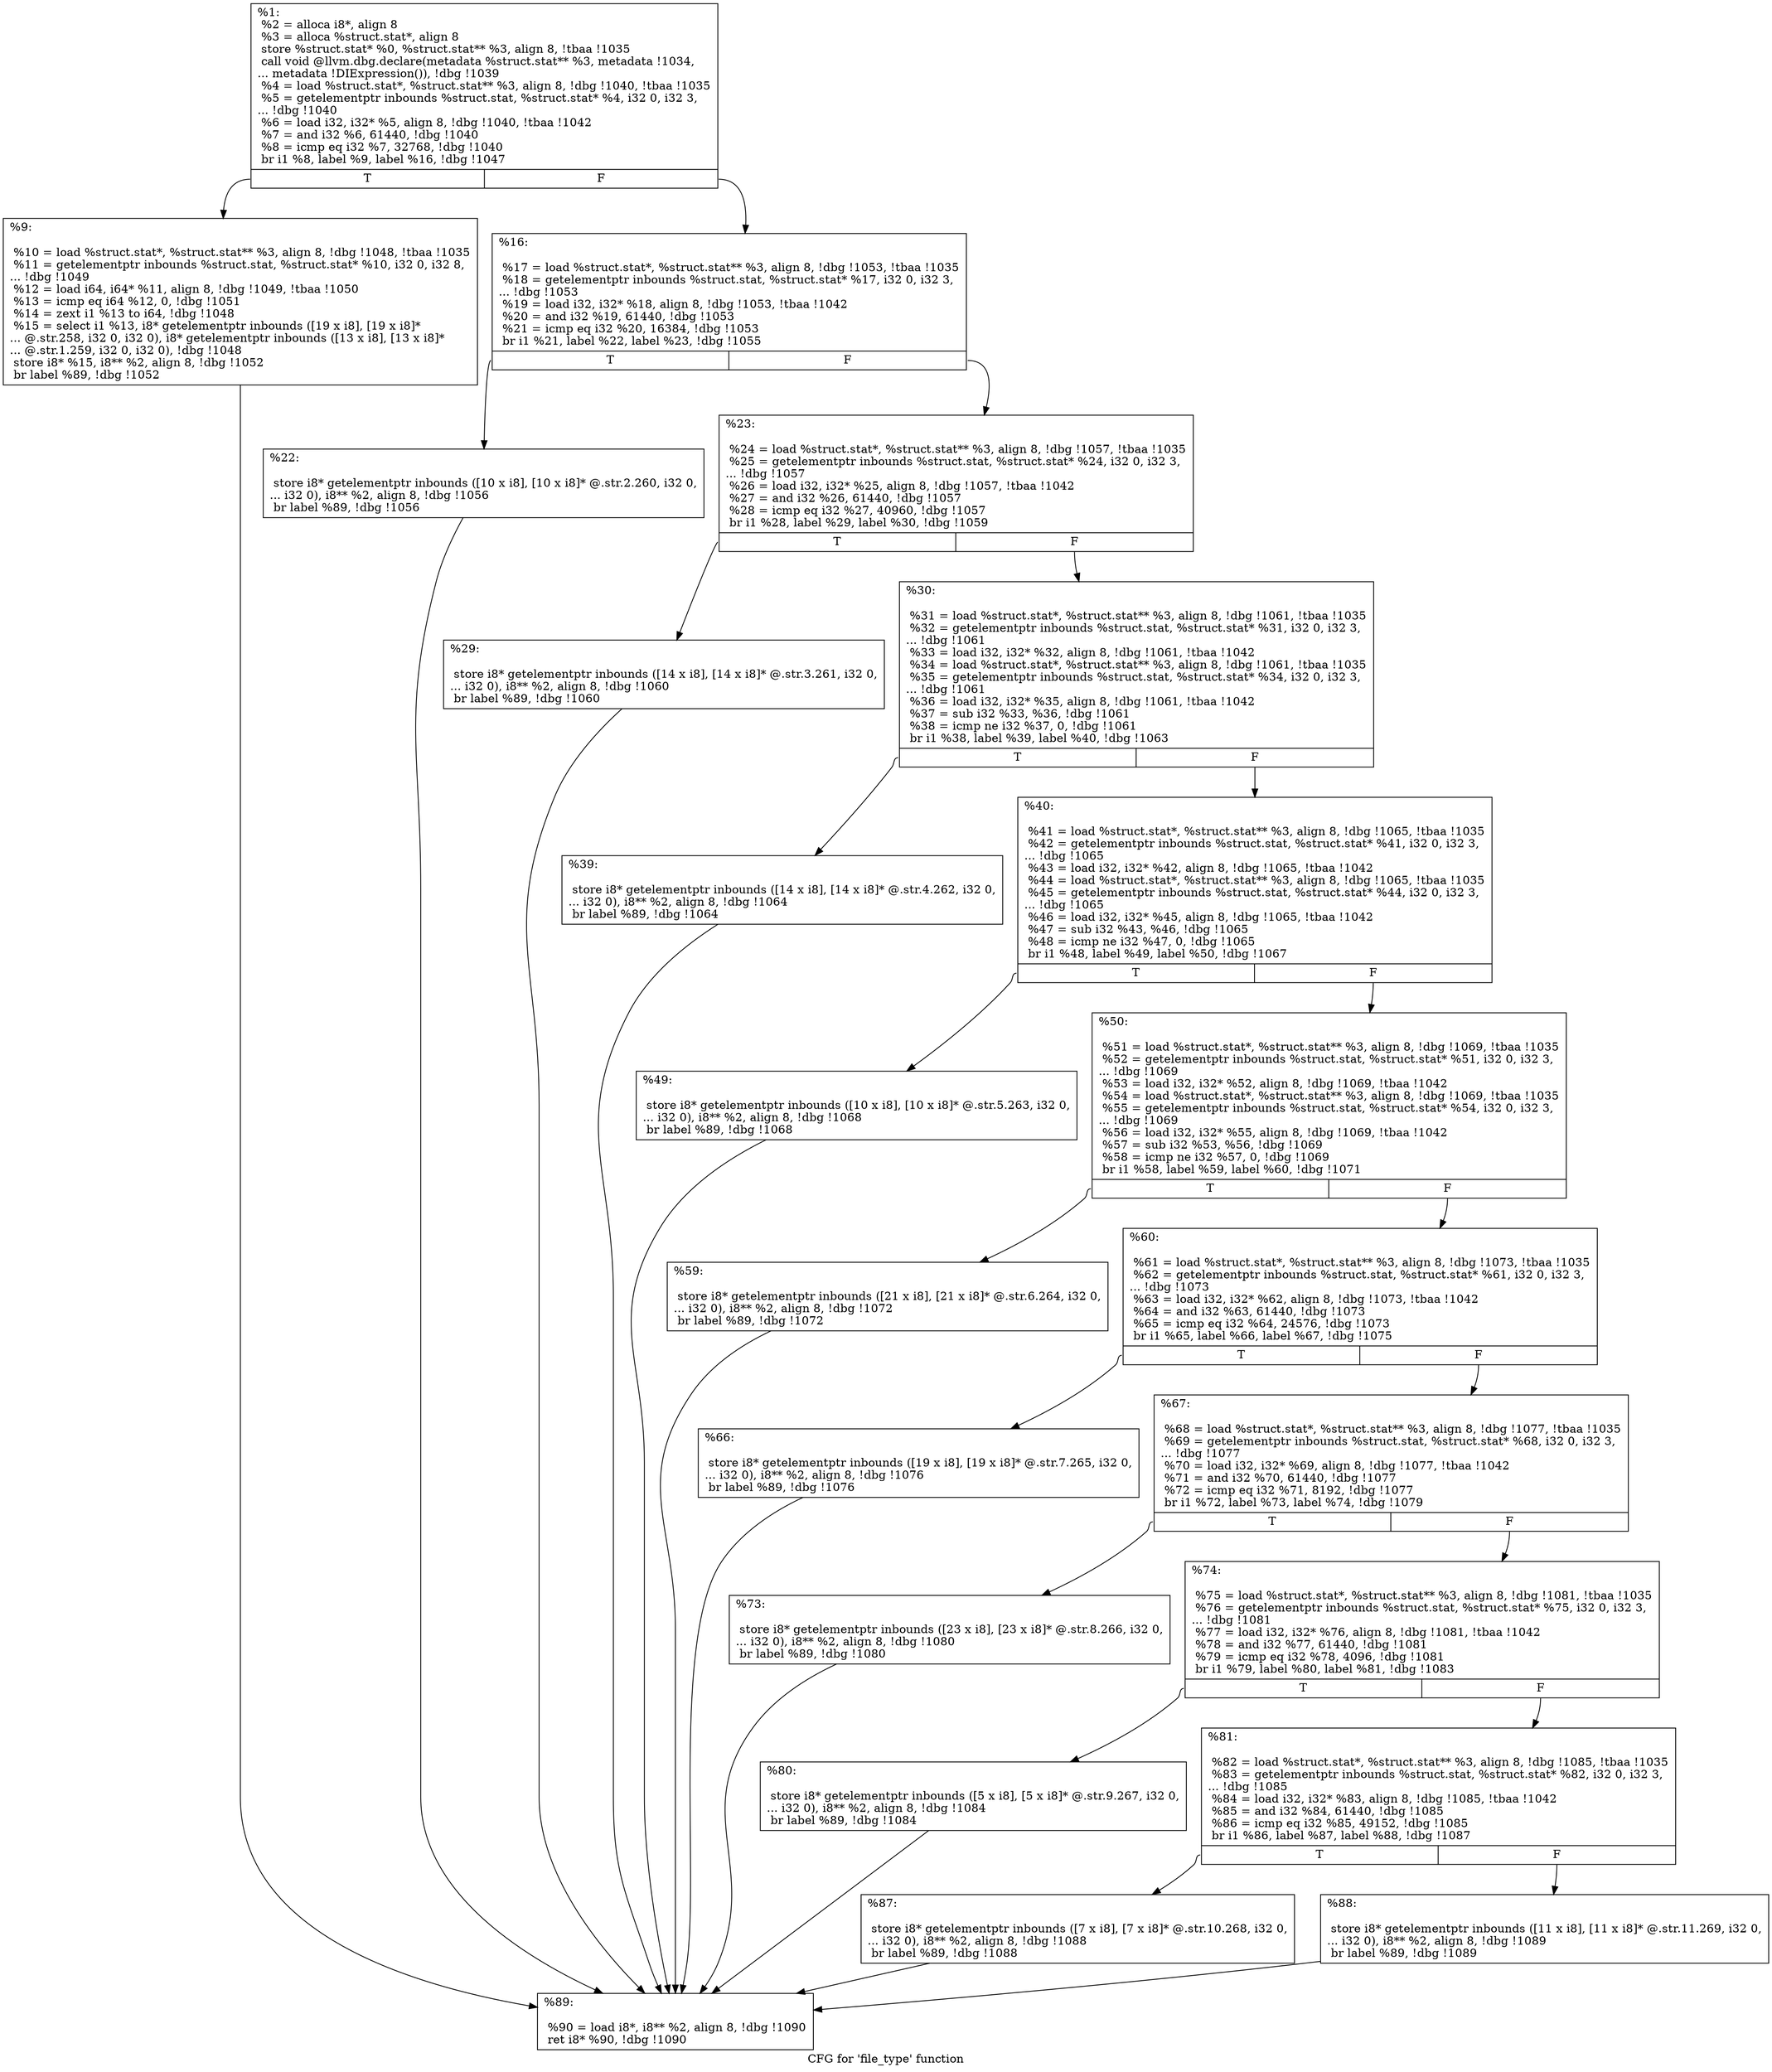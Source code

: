 digraph "CFG for 'file_type' function" {
	label="CFG for 'file_type' function";

	Node0x2504940 [shape=record,label="{%1:\l  %2 = alloca i8*, align 8\l  %3 = alloca %struct.stat*, align 8\l  store %struct.stat* %0, %struct.stat** %3, align 8, !tbaa !1035\l  call void @llvm.dbg.declare(metadata %struct.stat** %3, metadata !1034,\l... metadata !DIExpression()), !dbg !1039\l  %4 = load %struct.stat*, %struct.stat** %3, align 8, !dbg !1040, !tbaa !1035\l  %5 = getelementptr inbounds %struct.stat, %struct.stat* %4, i32 0, i32 3,\l... !dbg !1040\l  %6 = load i32, i32* %5, align 8, !dbg !1040, !tbaa !1042\l  %7 = and i32 %6, 61440, !dbg !1040\l  %8 = icmp eq i32 %7, 32768, !dbg !1040\l  br i1 %8, label %9, label %16, !dbg !1047\l|{<s0>T|<s1>F}}"];
	Node0x2504940:s0 -> Node0x25049c0;
	Node0x2504940:s1 -> Node0x2504a10;
	Node0x25049c0 [shape=record,label="{%9:\l\l  %10 = load %struct.stat*, %struct.stat** %3, align 8, !dbg !1048, !tbaa !1035\l  %11 = getelementptr inbounds %struct.stat, %struct.stat* %10, i32 0, i32 8,\l... !dbg !1049\l  %12 = load i64, i64* %11, align 8, !dbg !1049, !tbaa !1050\l  %13 = icmp eq i64 %12, 0, !dbg !1051\l  %14 = zext i1 %13 to i64, !dbg !1048\l  %15 = select i1 %13, i8* getelementptr inbounds ([19 x i8], [19 x i8]*\l... @.str.258, i32 0, i32 0), i8* getelementptr inbounds ([13 x i8], [13 x i8]*\l... @.str.1.259, i32 0, i32 0), !dbg !1048\l  store i8* %15, i8** %2, align 8, !dbg !1052\l  br label %89, !dbg !1052\l}"];
	Node0x25049c0 -> Node0x2505000;
	Node0x2504a10 [shape=record,label="{%16:\l\l  %17 = load %struct.stat*, %struct.stat** %3, align 8, !dbg !1053, !tbaa !1035\l  %18 = getelementptr inbounds %struct.stat, %struct.stat* %17, i32 0, i32 3,\l... !dbg !1053\l  %19 = load i32, i32* %18, align 8, !dbg !1053, !tbaa !1042\l  %20 = and i32 %19, 61440, !dbg !1053\l  %21 = icmp eq i32 %20, 16384, !dbg !1053\l  br i1 %21, label %22, label %23, !dbg !1055\l|{<s0>T|<s1>F}}"];
	Node0x2504a10:s0 -> Node0x2504a60;
	Node0x2504a10:s1 -> Node0x2504ab0;
	Node0x2504a60 [shape=record,label="{%22:\l\l  store i8* getelementptr inbounds ([10 x i8], [10 x i8]* @.str.2.260, i32 0,\l... i32 0), i8** %2, align 8, !dbg !1056\l  br label %89, !dbg !1056\l}"];
	Node0x2504a60 -> Node0x2505000;
	Node0x2504ab0 [shape=record,label="{%23:\l\l  %24 = load %struct.stat*, %struct.stat** %3, align 8, !dbg !1057, !tbaa !1035\l  %25 = getelementptr inbounds %struct.stat, %struct.stat* %24, i32 0, i32 3,\l... !dbg !1057\l  %26 = load i32, i32* %25, align 8, !dbg !1057, !tbaa !1042\l  %27 = and i32 %26, 61440, !dbg !1057\l  %28 = icmp eq i32 %27, 40960, !dbg !1057\l  br i1 %28, label %29, label %30, !dbg !1059\l|{<s0>T|<s1>F}}"];
	Node0x2504ab0:s0 -> Node0x2504b00;
	Node0x2504ab0:s1 -> Node0x2504b50;
	Node0x2504b00 [shape=record,label="{%29:\l\l  store i8* getelementptr inbounds ([14 x i8], [14 x i8]* @.str.3.261, i32 0,\l... i32 0), i8** %2, align 8, !dbg !1060\l  br label %89, !dbg !1060\l}"];
	Node0x2504b00 -> Node0x2505000;
	Node0x2504b50 [shape=record,label="{%30:\l\l  %31 = load %struct.stat*, %struct.stat** %3, align 8, !dbg !1061, !tbaa !1035\l  %32 = getelementptr inbounds %struct.stat, %struct.stat* %31, i32 0, i32 3,\l... !dbg !1061\l  %33 = load i32, i32* %32, align 8, !dbg !1061, !tbaa !1042\l  %34 = load %struct.stat*, %struct.stat** %3, align 8, !dbg !1061, !tbaa !1035\l  %35 = getelementptr inbounds %struct.stat, %struct.stat* %34, i32 0, i32 3,\l... !dbg !1061\l  %36 = load i32, i32* %35, align 8, !dbg !1061, !tbaa !1042\l  %37 = sub i32 %33, %36, !dbg !1061\l  %38 = icmp ne i32 %37, 0, !dbg !1061\l  br i1 %38, label %39, label %40, !dbg !1063\l|{<s0>T|<s1>F}}"];
	Node0x2504b50:s0 -> Node0x2504ba0;
	Node0x2504b50:s1 -> Node0x2504bf0;
	Node0x2504ba0 [shape=record,label="{%39:\l\l  store i8* getelementptr inbounds ([14 x i8], [14 x i8]* @.str.4.262, i32 0,\l... i32 0), i8** %2, align 8, !dbg !1064\l  br label %89, !dbg !1064\l}"];
	Node0x2504ba0 -> Node0x2505000;
	Node0x2504bf0 [shape=record,label="{%40:\l\l  %41 = load %struct.stat*, %struct.stat** %3, align 8, !dbg !1065, !tbaa !1035\l  %42 = getelementptr inbounds %struct.stat, %struct.stat* %41, i32 0, i32 3,\l... !dbg !1065\l  %43 = load i32, i32* %42, align 8, !dbg !1065, !tbaa !1042\l  %44 = load %struct.stat*, %struct.stat** %3, align 8, !dbg !1065, !tbaa !1035\l  %45 = getelementptr inbounds %struct.stat, %struct.stat* %44, i32 0, i32 3,\l... !dbg !1065\l  %46 = load i32, i32* %45, align 8, !dbg !1065, !tbaa !1042\l  %47 = sub i32 %43, %46, !dbg !1065\l  %48 = icmp ne i32 %47, 0, !dbg !1065\l  br i1 %48, label %49, label %50, !dbg !1067\l|{<s0>T|<s1>F}}"];
	Node0x2504bf0:s0 -> Node0x2504c40;
	Node0x2504bf0:s1 -> Node0x2504c90;
	Node0x2504c40 [shape=record,label="{%49:\l\l  store i8* getelementptr inbounds ([10 x i8], [10 x i8]* @.str.5.263, i32 0,\l... i32 0), i8** %2, align 8, !dbg !1068\l  br label %89, !dbg !1068\l}"];
	Node0x2504c40 -> Node0x2505000;
	Node0x2504c90 [shape=record,label="{%50:\l\l  %51 = load %struct.stat*, %struct.stat** %3, align 8, !dbg !1069, !tbaa !1035\l  %52 = getelementptr inbounds %struct.stat, %struct.stat* %51, i32 0, i32 3,\l... !dbg !1069\l  %53 = load i32, i32* %52, align 8, !dbg !1069, !tbaa !1042\l  %54 = load %struct.stat*, %struct.stat** %3, align 8, !dbg !1069, !tbaa !1035\l  %55 = getelementptr inbounds %struct.stat, %struct.stat* %54, i32 0, i32 3,\l... !dbg !1069\l  %56 = load i32, i32* %55, align 8, !dbg !1069, !tbaa !1042\l  %57 = sub i32 %53, %56, !dbg !1069\l  %58 = icmp ne i32 %57, 0, !dbg !1069\l  br i1 %58, label %59, label %60, !dbg !1071\l|{<s0>T|<s1>F}}"];
	Node0x2504c90:s0 -> Node0x2504ce0;
	Node0x2504c90:s1 -> Node0x2504d30;
	Node0x2504ce0 [shape=record,label="{%59:\l\l  store i8* getelementptr inbounds ([21 x i8], [21 x i8]* @.str.6.264, i32 0,\l... i32 0), i8** %2, align 8, !dbg !1072\l  br label %89, !dbg !1072\l}"];
	Node0x2504ce0 -> Node0x2505000;
	Node0x2504d30 [shape=record,label="{%60:\l\l  %61 = load %struct.stat*, %struct.stat** %3, align 8, !dbg !1073, !tbaa !1035\l  %62 = getelementptr inbounds %struct.stat, %struct.stat* %61, i32 0, i32 3,\l... !dbg !1073\l  %63 = load i32, i32* %62, align 8, !dbg !1073, !tbaa !1042\l  %64 = and i32 %63, 61440, !dbg !1073\l  %65 = icmp eq i32 %64, 24576, !dbg !1073\l  br i1 %65, label %66, label %67, !dbg !1075\l|{<s0>T|<s1>F}}"];
	Node0x2504d30:s0 -> Node0x2504d80;
	Node0x2504d30:s1 -> Node0x2504dd0;
	Node0x2504d80 [shape=record,label="{%66:\l\l  store i8* getelementptr inbounds ([19 x i8], [19 x i8]* @.str.7.265, i32 0,\l... i32 0), i8** %2, align 8, !dbg !1076\l  br label %89, !dbg !1076\l}"];
	Node0x2504d80 -> Node0x2505000;
	Node0x2504dd0 [shape=record,label="{%67:\l\l  %68 = load %struct.stat*, %struct.stat** %3, align 8, !dbg !1077, !tbaa !1035\l  %69 = getelementptr inbounds %struct.stat, %struct.stat* %68, i32 0, i32 3,\l... !dbg !1077\l  %70 = load i32, i32* %69, align 8, !dbg !1077, !tbaa !1042\l  %71 = and i32 %70, 61440, !dbg !1077\l  %72 = icmp eq i32 %71, 8192, !dbg !1077\l  br i1 %72, label %73, label %74, !dbg !1079\l|{<s0>T|<s1>F}}"];
	Node0x2504dd0:s0 -> Node0x2504e20;
	Node0x2504dd0:s1 -> Node0x2504e70;
	Node0x2504e20 [shape=record,label="{%73:\l\l  store i8* getelementptr inbounds ([23 x i8], [23 x i8]* @.str.8.266, i32 0,\l... i32 0), i8** %2, align 8, !dbg !1080\l  br label %89, !dbg !1080\l}"];
	Node0x2504e20 -> Node0x2505000;
	Node0x2504e70 [shape=record,label="{%74:\l\l  %75 = load %struct.stat*, %struct.stat** %3, align 8, !dbg !1081, !tbaa !1035\l  %76 = getelementptr inbounds %struct.stat, %struct.stat* %75, i32 0, i32 3,\l... !dbg !1081\l  %77 = load i32, i32* %76, align 8, !dbg !1081, !tbaa !1042\l  %78 = and i32 %77, 61440, !dbg !1081\l  %79 = icmp eq i32 %78, 4096, !dbg !1081\l  br i1 %79, label %80, label %81, !dbg !1083\l|{<s0>T|<s1>F}}"];
	Node0x2504e70:s0 -> Node0x2504ec0;
	Node0x2504e70:s1 -> Node0x2504f10;
	Node0x2504ec0 [shape=record,label="{%80:\l\l  store i8* getelementptr inbounds ([5 x i8], [5 x i8]* @.str.9.267, i32 0,\l... i32 0), i8** %2, align 8, !dbg !1084\l  br label %89, !dbg !1084\l}"];
	Node0x2504ec0 -> Node0x2505000;
	Node0x2504f10 [shape=record,label="{%81:\l\l  %82 = load %struct.stat*, %struct.stat** %3, align 8, !dbg !1085, !tbaa !1035\l  %83 = getelementptr inbounds %struct.stat, %struct.stat* %82, i32 0, i32 3,\l... !dbg !1085\l  %84 = load i32, i32* %83, align 8, !dbg !1085, !tbaa !1042\l  %85 = and i32 %84, 61440, !dbg !1085\l  %86 = icmp eq i32 %85, 49152, !dbg !1085\l  br i1 %86, label %87, label %88, !dbg !1087\l|{<s0>T|<s1>F}}"];
	Node0x2504f10:s0 -> Node0x2504f60;
	Node0x2504f10:s1 -> Node0x2504fb0;
	Node0x2504f60 [shape=record,label="{%87:\l\l  store i8* getelementptr inbounds ([7 x i8], [7 x i8]* @.str.10.268, i32 0,\l... i32 0), i8** %2, align 8, !dbg !1088\l  br label %89, !dbg !1088\l}"];
	Node0x2504f60 -> Node0x2505000;
	Node0x2504fb0 [shape=record,label="{%88:\l\l  store i8* getelementptr inbounds ([11 x i8], [11 x i8]* @.str.11.269, i32 0,\l... i32 0), i8** %2, align 8, !dbg !1089\l  br label %89, !dbg !1089\l}"];
	Node0x2504fb0 -> Node0x2505000;
	Node0x2505000 [shape=record,label="{%89:\l\l  %90 = load i8*, i8** %2, align 8, !dbg !1090\l  ret i8* %90, !dbg !1090\l}"];
}
